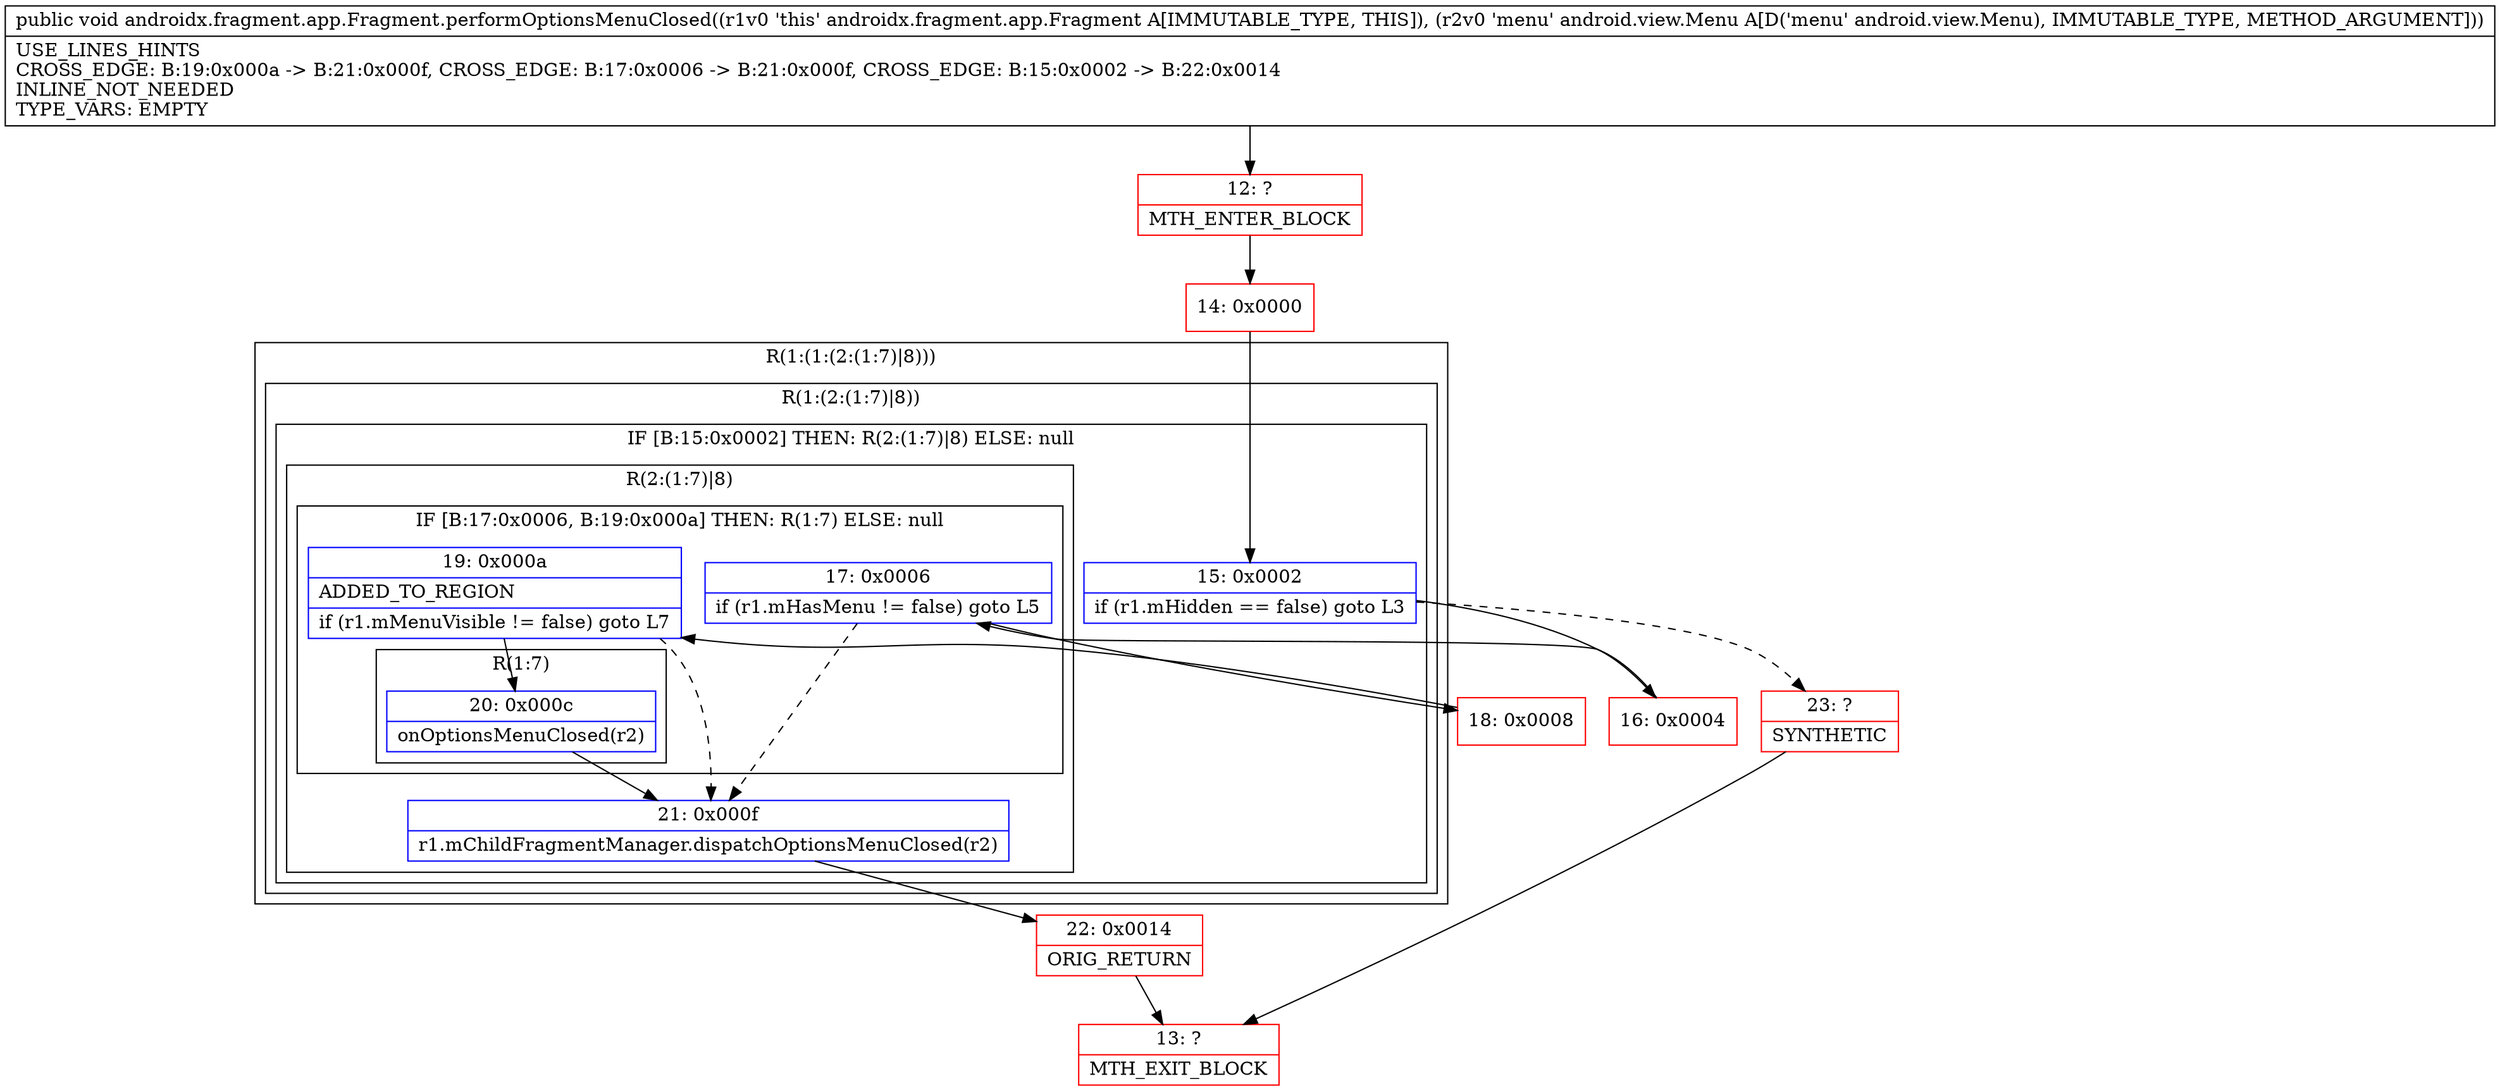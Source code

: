 digraph "CFG forandroidx.fragment.app.Fragment.performOptionsMenuClosed(Landroid\/view\/Menu;)V" {
subgraph cluster_Region_595644165 {
label = "R(1:(1:(2:(1:7)|8)))";
node [shape=record,color=blue];
subgraph cluster_Region_1363571730 {
label = "R(1:(2:(1:7)|8))";
node [shape=record,color=blue];
subgraph cluster_IfRegion_979070873 {
label = "IF [B:15:0x0002] THEN: R(2:(1:7)|8) ELSE: null";
node [shape=record,color=blue];
Node_15 [shape=record,label="{15\:\ 0x0002|if (r1.mHidden == false) goto L3\l}"];
subgraph cluster_Region_1442665499 {
label = "R(2:(1:7)|8)";
node [shape=record,color=blue];
subgraph cluster_IfRegion_1889550662 {
label = "IF [B:17:0x0006, B:19:0x000a] THEN: R(1:7) ELSE: null";
node [shape=record,color=blue];
Node_17 [shape=record,label="{17\:\ 0x0006|if (r1.mHasMenu != false) goto L5\l}"];
Node_19 [shape=record,label="{19\:\ 0x000a|ADDED_TO_REGION\l|if (r1.mMenuVisible != false) goto L7\l}"];
subgraph cluster_Region_304373156 {
label = "R(1:7)";
node [shape=record,color=blue];
Node_20 [shape=record,label="{20\:\ 0x000c|onOptionsMenuClosed(r2)\l}"];
}
}
Node_21 [shape=record,label="{21\:\ 0x000f|r1.mChildFragmentManager.dispatchOptionsMenuClosed(r2)\l}"];
}
}
}
}
Node_12 [shape=record,color=red,label="{12\:\ ?|MTH_ENTER_BLOCK\l}"];
Node_14 [shape=record,color=red,label="{14\:\ 0x0000}"];
Node_16 [shape=record,color=red,label="{16\:\ 0x0004}"];
Node_18 [shape=record,color=red,label="{18\:\ 0x0008}"];
Node_22 [shape=record,color=red,label="{22\:\ 0x0014|ORIG_RETURN\l}"];
Node_13 [shape=record,color=red,label="{13\:\ ?|MTH_EXIT_BLOCK\l}"];
Node_23 [shape=record,color=red,label="{23\:\ ?|SYNTHETIC\l}"];
MethodNode[shape=record,label="{public void androidx.fragment.app.Fragment.performOptionsMenuClosed((r1v0 'this' androidx.fragment.app.Fragment A[IMMUTABLE_TYPE, THIS]), (r2v0 'menu' android.view.Menu A[D('menu' android.view.Menu), IMMUTABLE_TYPE, METHOD_ARGUMENT]))  | USE_LINES_HINTS\lCROSS_EDGE: B:19:0x000a \-\> B:21:0x000f, CROSS_EDGE: B:17:0x0006 \-\> B:21:0x000f, CROSS_EDGE: B:15:0x0002 \-\> B:22:0x0014\lINLINE_NOT_NEEDED\lTYPE_VARS: EMPTY\l}"];
MethodNode -> Node_12;Node_15 -> Node_16;
Node_15 -> Node_23[style=dashed];
Node_17 -> Node_18;
Node_17 -> Node_21[style=dashed];
Node_19 -> Node_20;
Node_19 -> Node_21[style=dashed];
Node_20 -> Node_21;
Node_21 -> Node_22;
Node_12 -> Node_14;
Node_14 -> Node_15;
Node_16 -> Node_17;
Node_18 -> Node_19;
Node_22 -> Node_13;
Node_23 -> Node_13;
}

